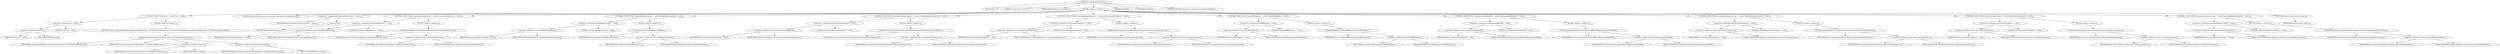 digraph "createRedeliveryPolicy" {  
"133" [label = <(METHOD,createRedeliveryPolicy)<SUB>57</SUB>> ]
"134" [label = <(PARAM,this)<SUB>57</SUB>> ]
"135" [label = <(PARAM,CamelContext context)<SUB>57</SUB>> ]
"136" [label = <(PARAM,RedeliveryPolicy parentPolicy)<SUB>57</SUB>> ]
"137" [label = <(BLOCK,&lt;empty&gt;,&lt;empty&gt;)<SUB>57</SUB>> ]
"138" [label = <(CONTROL_STRUCTURE,if (ref != null),if (ref != null))<SUB>58</SUB>> ]
"139" [label = <(&lt;operator&gt;.notEquals,ref != null)<SUB>58</SUB>> ]
"140" [label = <(&lt;operator&gt;.fieldAccess,this.ref)<SUB>58</SUB>> ]
"141" [label = <(IDENTIFIER,this,ref != null)<SUB>58</SUB>> ]
"142" [label = <(FIELD_IDENTIFIER,ref,ref)<SUB>58</SUB>> ]
"143" [label = <(LITERAL,null,ref != null)<SUB>58</SUB>> ]
"144" [label = <(BLOCK,&lt;empty&gt;,&lt;empty&gt;)<SUB>58</SUB>> ]
"145" [label = <(RETURN,return CamelContextHelper.mandatoryLookup(context, ref, RedeliveryPolicy.class);,return CamelContextHelper.mandatoryLookup(context, ref, RedeliveryPolicy.class);)<SUB>60</SUB>> ]
"146" [label = <(mandatoryLookup,mandatoryLookup(context, ref, RedeliveryPolicy.class))<SUB>60</SUB>> ]
"147" [label = <(IDENTIFIER,CamelContextHelper,mandatoryLookup(context, ref, RedeliveryPolicy.class))<SUB>60</SUB>> ]
"148" [label = <(IDENTIFIER,context,mandatoryLookup(context, ref, RedeliveryPolicy.class))<SUB>60</SUB>> ]
"149" [label = <(&lt;operator&gt;.fieldAccess,this.ref)<SUB>60</SUB>> ]
"150" [label = <(IDENTIFIER,this,mandatoryLookup(context, ref, RedeliveryPolicy.class))<SUB>60</SUB>> ]
"151" [label = <(FIELD_IDENTIFIER,ref,ref)<SUB>60</SUB>> ]
"152" [label = <(&lt;operator&gt;.fieldAccess,RedeliveryPolicy.class)<SUB>60</SUB>> ]
"153" [label = <(IDENTIFIER,RedeliveryPolicy,mandatoryLookup(context, ref, RedeliveryPolicy.class))<SUB>60</SUB>> ]
"154" [label = <(FIELD_IDENTIFIER,class,class)<SUB>60</SUB>> ]
"155" [label = <(LOCAL,RedeliveryPolicy answer: org.apache.camel.processor.RedeliveryPolicy)> ]
"156" [label = <(&lt;operator&gt;.assignment,RedeliveryPolicy answer = copy())<SUB>63</SUB>> ]
"157" [label = <(IDENTIFIER,answer,RedeliveryPolicy answer = copy())<SUB>63</SUB>> ]
"158" [label = <(copy,copy())<SUB>63</SUB>> ]
"159" [label = <(IDENTIFIER,parentPolicy,copy())<SUB>63</SUB>> ]
"160" [label = <(CONTROL_STRUCTURE,if (maximumRedeliveries != null),if (maximumRedeliveries != null))<SUB>66</SUB>> ]
"161" [label = <(&lt;operator&gt;.notEquals,maximumRedeliveries != null)<SUB>66</SUB>> ]
"162" [label = <(&lt;operator&gt;.fieldAccess,this.maximumRedeliveries)<SUB>66</SUB>> ]
"163" [label = <(IDENTIFIER,this,maximumRedeliveries != null)<SUB>66</SUB>> ]
"164" [label = <(FIELD_IDENTIFIER,maximumRedeliveries,maximumRedeliveries)<SUB>66</SUB>> ]
"165" [label = <(LITERAL,null,maximumRedeliveries != null)<SUB>66</SUB>> ]
"166" [label = <(BLOCK,&lt;empty&gt;,&lt;empty&gt;)<SUB>66</SUB>> ]
"167" [label = <(setMaximumRedeliveries,setMaximumRedeliveries(maximumRedeliveries))<SUB>67</SUB>> ]
"168" [label = <(IDENTIFIER,answer,setMaximumRedeliveries(maximumRedeliveries))<SUB>67</SUB>> ]
"169" [label = <(&lt;operator&gt;.fieldAccess,this.maximumRedeliveries)<SUB>67</SUB>> ]
"170" [label = <(IDENTIFIER,this,setMaximumRedeliveries(maximumRedeliveries))<SUB>67</SUB>> ]
"171" [label = <(FIELD_IDENTIFIER,maximumRedeliveries,maximumRedeliveries)<SUB>67</SUB>> ]
"172" [label = <(CONTROL_STRUCTURE,if (initialRedeliveryDelay != null),if (initialRedeliveryDelay != null))<SUB>69</SUB>> ]
"173" [label = <(&lt;operator&gt;.notEquals,initialRedeliveryDelay != null)<SUB>69</SUB>> ]
"174" [label = <(&lt;operator&gt;.fieldAccess,this.initialRedeliveryDelay)<SUB>69</SUB>> ]
"175" [label = <(IDENTIFIER,this,initialRedeliveryDelay != null)<SUB>69</SUB>> ]
"176" [label = <(FIELD_IDENTIFIER,initialRedeliveryDelay,initialRedeliveryDelay)<SUB>69</SUB>> ]
"177" [label = <(LITERAL,null,initialRedeliveryDelay != null)<SUB>69</SUB>> ]
"178" [label = <(BLOCK,&lt;empty&gt;,&lt;empty&gt;)<SUB>69</SUB>> ]
"179" [label = <(setDelay,setDelay(initialRedeliveryDelay))<SUB>70</SUB>> ]
"180" [label = <(IDENTIFIER,answer,setDelay(initialRedeliveryDelay))<SUB>70</SUB>> ]
"181" [label = <(&lt;operator&gt;.fieldAccess,this.initialRedeliveryDelay)<SUB>70</SUB>> ]
"182" [label = <(IDENTIFIER,this,setDelay(initialRedeliveryDelay))<SUB>70</SUB>> ]
"183" [label = <(FIELD_IDENTIFIER,initialRedeliveryDelay,initialRedeliveryDelay)<SUB>70</SUB>> ]
"184" [label = <(CONTROL_STRUCTURE,if (retriesExhaustedLogLevel != null),if (retriesExhaustedLogLevel != null))<SUB>72</SUB>> ]
"185" [label = <(&lt;operator&gt;.notEquals,retriesExhaustedLogLevel != null)<SUB>72</SUB>> ]
"186" [label = <(&lt;operator&gt;.fieldAccess,this.retriesExhaustedLogLevel)<SUB>72</SUB>> ]
"187" [label = <(IDENTIFIER,this,retriesExhaustedLogLevel != null)<SUB>72</SUB>> ]
"188" [label = <(FIELD_IDENTIFIER,retriesExhaustedLogLevel,retriesExhaustedLogLevel)<SUB>72</SUB>> ]
"189" [label = <(LITERAL,null,retriesExhaustedLogLevel != null)<SUB>72</SUB>> ]
"190" [label = <(BLOCK,&lt;empty&gt;,&lt;empty&gt;)<SUB>72</SUB>> ]
"191" [label = <(setRetriesExhaustedLogLevel,setRetriesExhaustedLogLevel(retriesExhaustedLogLevel))<SUB>73</SUB>> ]
"192" [label = <(IDENTIFIER,answer,setRetriesExhaustedLogLevel(retriesExhaustedLogLevel))<SUB>73</SUB>> ]
"193" [label = <(&lt;operator&gt;.fieldAccess,this.retriesExhaustedLogLevel)<SUB>73</SUB>> ]
"194" [label = <(IDENTIFIER,this,setRetriesExhaustedLogLevel(retriesExhaustedLogLevel))<SUB>73</SUB>> ]
"195" [label = <(FIELD_IDENTIFIER,retriesExhaustedLogLevel,retriesExhaustedLogLevel)<SUB>73</SUB>> ]
"196" [label = <(CONTROL_STRUCTURE,if (retryAttemptedLogLevel != null),if (retryAttemptedLogLevel != null))<SUB>75</SUB>> ]
"197" [label = <(&lt;operator&gt;.notEquals,retryAttemptedLogLevel != null)<SUB>75</SUB>> ]
"198" [label = <(&lt;operator&gt;.fieldAccess,this.retryAttemptedLogLevel)<SUB>75</SUB>> ]
"199" [label = <(IDENTIFIER,this,retryAttemptedLogLevel != null)<SUB>75</SUB>> ]
"200" [label = <(FIELD_IDENTIFIER,retryAttemptedLogLevel,retryAttemptedLogLevel)<SUB>75</SUB>> ]
"201" [label = <(LITERAL,null,retryAttemptedLogLevel != null)<SUB>75</SUB>> ]
"202" [label = <(BLOCK,&lt;empty&gt;,&lt;empty&gt;)<SUB>75</SUB>> ]
"203" [label = <(setRetryAttemptedLogLevel,setRetryAttemptedLogLevel(retryAttemptedLogLevel))<SUB>76</SUB>> ]
"204" [label = <(IDENTIFIER,answer,setRetryAttemptedLogLevel(retryAttemptedLogLevel))<SUB>76</SUB>> ]
"205" [label = <(&lt;operator&gt;.fieldAccess,this.retryAttemptedLogLevel)<SUB>76</SUB>> ]
"206" [label = <(IDENTIFIER,this,setRetryAttemptedLogLevel(retryAttemptedLogLevel))<SUB>76</SUB>> ]
"207" [label = <(FIELD_IDENTIFIER,retryAttemptedLogLevel,retryAttemptedLogLevel)<SUB>76</SUB>> ]
"208" [label = <(CONTROL_STRUCTURE,if (backOffMultiplier != null),if (backOffMultiplier != null))<SUB>78</SUB>> ]
"209" [label = <(&lt;operator&gt;.notEquals,backOffMultiplier != null)<SUB>78</SUB>> ]
"210" [label = <(&lt;operator&gt;.fieldAccess,this.backOffMultiplier)<SUB>78</SUB>> ]
"211" [label = <(IDENTIFIER,this,backOffMultiplier != null)<SUB>78</SUB>> ]
"212" [label = <(FIELD_IDENTIFIER,backOffMultiplier,backOffMultiplier)<SUB>78</SUB>> ]
"213" [label = <(LITERAL,null,backOffMultiplier != null)<SUB>78</SUB>> ]
"214" [label = <(BLOCK,&lt;empty&gt;,&lt;empty&gt;)<SUB>78</SUB>> ]
"215" [label = <(setBackOffMultiplier,setBackOffMultiplier(backOffMultiplier))<SUB>79</SUB>> ]
"216" [label = <(IDENTIFIER,answer,setBackOffMultiplier(backOffMultiplier))<SUB>79</SUB>> ]
"217" [label = <(&lt;operator&gt;.fieldAccess,this.backOffMultiplier)<SUB>79</SUB>> ]
"218" [label = <(IDENTIFIER,this,setBackOffMultiplier(backOffMultiplier))<SUB>79</SUB>> ]
"219" [label = <(FIELD_IDENTIFIER,backOffMultiplier,backOffMultiplier)<SUB>79</SUB>> ]
"220" [label = <(CONTROL_STRUCTURE,if (useExponentialBackOff != null),if (useExponentialBackOff != null))<SUB>81</SUB>> ]
"221" [label = <(&lt;operator&gt;.notEquals,useExponentialBackOff != null)<SUB>81</SUB>> ]
"222" [label = <(&lt;operator&gt;.fieldAccess,this.useExponentialBackOff)<SUB>81</SUB>> ]
"223" [label = <(IDENTIFIER,this,useExponentialBackOff != null)<SUB>81</SUB>> ]
"224" [label = <(FIELD_IDENTIFIER,useExponentialBackOff,useExponentialBackOff)<SUB>81</SUB>> ]
"225" [label = <(LITERAL,null,useExponentialBackOff != null)<SUB>81</SUB>> ]
"226" [label = <(BLOCK,&lt;empty&gt;,&lt;empty&gt;)<SUB>81</SUB>> ]
"227" [label = <(setUseExponentialBackOff,setUseExponentialBackOff(useExponentialBackOff))<SUB>82</SUB>> ]
"228" [label = <(IDENTIFIER,answer,setUseExponentialBackOff(useExponentialBackOff))<SUB>82</SUB>> ]
"229" [label = <(&lt;operator&gt;.fieldAccess,this.useExponentialBackOff)<SUB>82</SUB>> ]
"230" [label = <(IDENTIFIER,this,setUseExponentialBackOff(useExponentialBackOff))<SUB>82</SUB>> ]
"231" [label = <(FIELD_IDENTIFIER,useExponentialBackOff,useExponentialBackOff)<SUB>82</SUB>> ]
"232" [label = <(CONTROL_STRUCTURE,if (collisionAvoidanceFactor != null),if (collisionAvoidanceFactor != null))<SUB>84</SUB>> ]
"233" [label = <(&lt;operator&gt;.notEquals,collisionAvoidanceFactor != null)<SUB>84</SUB>> ]
"234" [label = <(&lt;operator&gt;.fieldAccess,this.collisionAvoidanceFactor)<SUB>84</SUB>> ]
"235" [label = <(IDENTIFIER,this,collisionAvoidanceFactor != null)<SUB>84</SUB>> ]
"236" [label = <(FIELD_IDENTIFIER,collisionAvoidanceFactor,collisionAvoidanceFactor)<SUB>84</SUB>> ]
"237" [label = <(LITERAL,null,collisionAvoidanceFactor != null)<SUB>84</SUB>> ]
"238" [label = <(BLOCK,&lt;empty&gt;,&lt;empty&gt;)<SUB>84</SUB>> ]
"239" [label = <(setCollisionAvoidanceFactor,setCollisionAvoidanceFactor(collisionAvoidanceFactor))<SUB>85</SUB>> ]
"240" [label = <(IDENTIFIER,answer,setCollisionAvoidanceFactor(collisionAvoidanceFactor))<SUB>85</SUB>> ]
"241" [label = <(&lt;operator&gt;.fieldAccess,this.collisionAvoidanceFactor)<SUB>85</SUB>> ]
"242" [label = <(IDENTIFIER,this,setCollisionAvoidanceFactor(collisionAvoidanceFactor))<SUB>85</SUB>> ]
"243" [label = <(FIELD_IDENTIFIER,collisionAvoidanceFactor,collisionAvoidanceFactor)<SUB>85</SUB>> ]
"244" [label = <(CONTROL_STRUCTURE,if (useCollisionAvoidance != null),if (useCollisionAvoidance != null))<SUB>87</SUB>> ]
"245" [label = <(&lt;operator&gt;.notEquals,useCollisionAvoidance != null)<SUB>87</SUB>> ]
"246" [label = <(&lt;operator&gt;.fieldAccess,this.useCollisionAvoidance)<SUB>87</SUB>> ]
"247" [label = <(IDENTIFIER,this,useCollisionAvoidance != null)<SUB>87</SUB>> ]
"248" [label = <(FIELD_IDENTIFIER,useCollisionAvoidance,useCollisionAvoidance)<SUB>87</SUB>> ]
"249" [label = <(LITERAL,null,useCollisionAvoidance != null)<SUB>87</SUB>> ]
"250" [label = <(BLOCK,&lt;empty&gt;,&lt;empty&gt;)<SUB>87</SUB>> ]
"251" [label = <(setUseCollisionAvoidance,setUseCollisionAvoidance(useCollisionAvoidance))<SUB>88</SUB>> ]
"252" [label = <(IDENTIFIER,answer,setUseCollisionAvoidance(useCollisionAvoidance))<SUB>88</SUB>> ]
"253" [label = <(&lt;operator&gt;.fieldAccess,this.useCollisionAvoidance)<SUB>88</SUB>> ]
"254" [label = <(IDENTIFIER,this,setUseCollisionAvoidance(useCollisionAvoidance))<SUB>88</SUB>> ]
"255" [label = <(FIELD_IDENTIFIER,useCollisionAvoidance,useCollisionAvoidance)<SUB>88</SUB>> ]
"256" [label = <(CONTROL_STRUCTURE,if (maximumRedeliveryDelay != null),if (maximumRedeliveryDelay != null))<SUB>90</SUB>> ]
"257" [label = <(&lt;operator&gt;.notEquals,maximumRedeliveryDelay != null)<SUB>90</SUB>> ]
"258" [label = <(&lt;operator&gt;.fieldAccess,this.maximumRedeliveryDelay)<SUB>90</SUB>> ]
"259" [label = <(IDENTIFIER,this,maximumRedeliveryDelay != null)<SUB>90</SUB>> ]
"260" [label = <(FIELD_IDENTIFIER,maximumRedeliveryDelay,maximumRedeliveryDelay)<SUB>90</SUB>> ]
"261" [label = <(LITERAL,null,maximumRedeliveryDelay != null)<SUB>90</SUB>> ]
"262" [label = <(BLOCK,&lt;empty&gt;,&lt;empty&gt;)<SUB>90</SUB>> ]
"263" [label = <(setMaximumRedeliveryDelay,setMaximumRedeliveryDelay(maximumRedeliveryDelay))<SUB>91</SUB>> ]
"264" [label = <(IDENTIFIER,answer,setMaximumRedeliveryDelay(maximumRedeliveryDelay))<SUB>91</SUB>> ]
"265" [label = <(&lt;operator&gt;.fieldAccess,this.maximumRedeliveryDelay)<SUB>91</SUB>> ]
"266" [label = <(IDENTIFIER,this,setMaximumRedeliveryDelay(maximumRedeliveryDelay))<SUB>91</SUB>> ]
"267" [label = <(FIELD_IDENTIFIER,maximumRedeliveryDelay,maximumRedeliveryDelay)<SUB>91</SUB>> ]
"268" [label = <(RETURN,return answer;,return answer;)<SUB>93</SUB>> ]
"269" [label = <(IDENTIFIER,answer,return answer;)<SUB>93</SUB>> ]
"270" [label = <(MODIFIER,PUBLIC)> ]
"271" [label = <(MODIFIER,VIRTUAL)> ]
"272" [label = <(METHOD_RETURN,org.apache.camel.processor.RedeliveryPolicy)<SUB>57</SUB>> ]
  "133" -> "134" 
  "133" -> "135" 
  "133" -> "136" 
  "133" -> "137" 
  "133" -> "270" 
  "133" -> "271" 
  "133" -> "272" 
  "137" -> "138" 
  "137" -> "155" 
  "137" -> "156" 
  "137" -> "160" 
  "137" -> "172" 
  "137" -> "184" 
  "137" -> "196" 
  "137" -> "208" 
  "137" -> "220" 
  "137" -> "232" 
  "137" -> "244" 
  "137" -> "256" 
  "137" -> "268" 
  "138" -> "139" 
  "138" -> "144" 
  "139" -> "140" 
  "139" -> "143" 
  "140" -> "141" 
  "140" -> "142" 
  "144" -> "145" 
  "145" -> "146" 
  "146" -> "147" 
  "146" -> "148" 
  "146" -> "149" 
  "146" -> "152" 
  "149" -> "150" 
  "149" -> "151" 
  "152" -> "153" 
  "152" -> "154" 
  "156" -> "157" 
  "156" -> "158" 
  "158" -> "159" 
  "160" -> "161" 
  "160" -> "166" 
  "161" -> "162" 
  "161" -> "165" 
  "162" -> "163" 
  "162" -> "164" 
  "166" -> "167" 
  "167" -> "168" 
  "167" -> "169" 
  "169" -> "170" 
  "169" -> "171" 
  "172" -> "173" 
  "172" -> "178" 
  "173" -> "174" 
  "173" -> "177" 
  "174" -> "175" 
  "174" -> "176" 
  "178" -> "179" 
  "179" -> "180" 
  "179" -> "181" 
  "181" -> "182" 
  "181" -> "183" 
  "184" -> "185" 
  "184" -> "190" 
  "185" -> "186" 
  "185" -> "189" 
  "186" -> "187" 
  "186" -> "188" 
  "190" -> "191" 
  "191" -> "192" 
  "191" -> "193" 
  "193" -> "194" 
  "193" -> "195" 
  "196" -> "197" 
  "196" -> "202" 
  "197" -> "198" 
  "197" -> "201" 
  "198" -> "199" 
  "198" -> "200" 
  "202" -> "203" 
  "203" -> "204" 
  "203" -> "205" 
  "205" -> "206" 
  "205" -> "207" 
  "208" -> "209" 
  "208" -> "214" 
  "209" -> "210" 
  "209" -> "213" 
  "210" -> "211" 
  "210" -> "212" 
  "214" -> "215" 
  "215" -> "216" 
  "215" -> "217" 
  "217" -> "218" 
  "217" -> "219" 
  "220" -> "221" 
  "220" -> "226" 
  "221" -> "222" 
  "221" -> "225" 
  "222" -> "223" 
  "222" -> "224" 
  "226" -> "227" 
  "227" -> "228" 
  "227" -> "229" 
  "229" -> "230" 
  "229" -> "231" 
  "232" -> "233" 
  "232" -> "238" 
  "233" -> "234" 
  "233" -> "237" 
  "234" -> "235" 
  "234" -> "236" 
  "238" -> "239" 
  "239" -> "240" 
  "239" -> "241" 
  "241" -> "242" 
  "241" -> "243" 
  "244" -> "245" 
  "244" -> "250" 
  "245" -> "246" 
  "245" -> "249" 
  "246" -> "247" 
  "246" -> "248" 
  "250" -> "251" 
  "251" -> "252" 
  "251" -> "253" 
  "253" -> "254" 
  "253" -> "255" 
  "256" -> "257" 
  "256" -> "262" 
  "257" -> "258" 
  "257" -> "261" 
  "258" -> "259" 
  "258" -> "260" 
  "262" -> "263" 
  "263" -> "264" 
  "263" -> "265" 
  "265" -> "266" 
  "265" -> "267" 
  "268" -> "269" 
}
